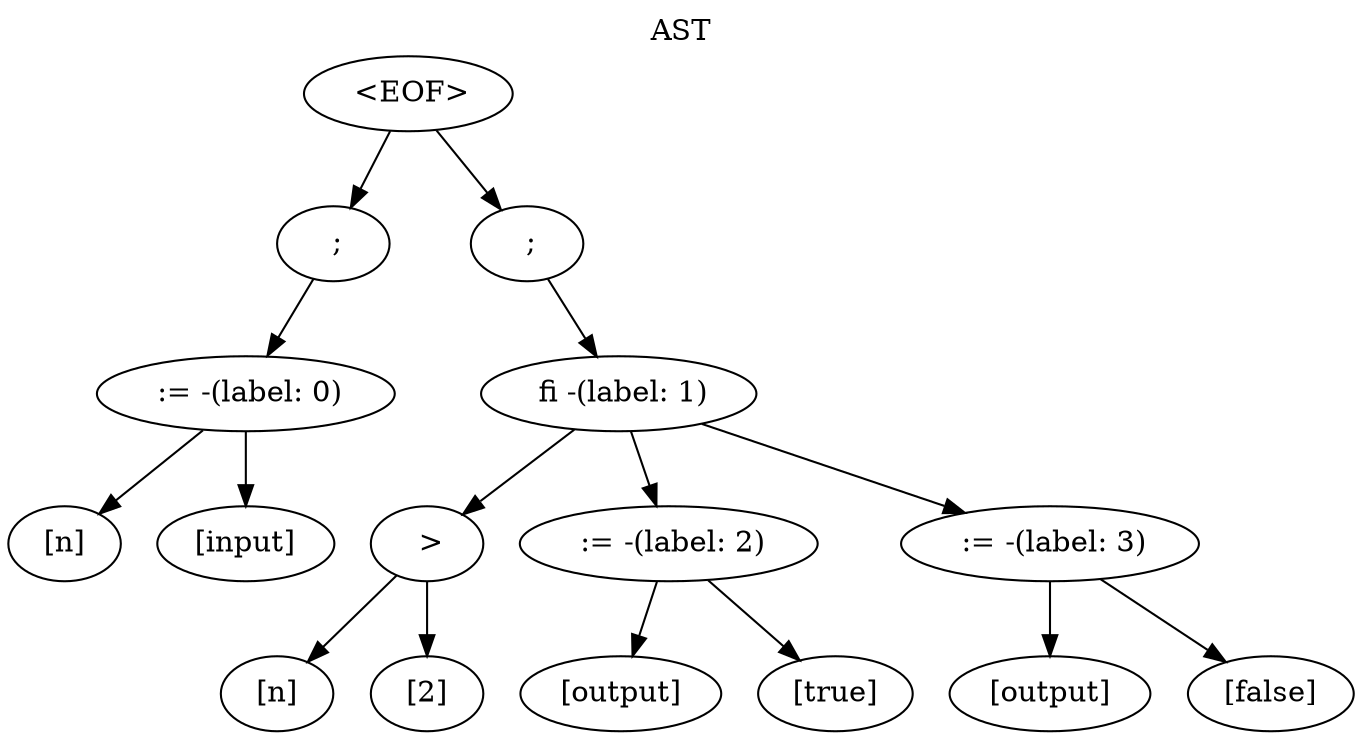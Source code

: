 digraph "DirectedGraph" {
graph [label = "AST", labelloc=t, concentrate = true];
"[]1" [ label=" <EOF>" ]
"[6]1" [ label=" ;" ]
"[14 6]1" [ label=" := -(label: 0)" ]
"[4 14 6]1" [ label="[n]" ]
"[101 14 6]1" [ label="[input]" ]
"[6]2" [ label=" ;" ]
"[14 6]2" [ label="if" ]
"[14 6]2" [ label=" then" ]
"[14 6]2" [ label=" else" ]
"[14 6]2" [ label=" fi -(label: 1)" ]
"[42 14 6]1" [ label=" >" ]
"[4 42 14 6]1" [ label="[n]" ]
"[95 42 14 6]1" [ label="[2]" ]
"[44 14 6]1" [ label=" := -(label: 2)" ]
"[4 44 14 6]1" [ label="[output]" ]
"[101 44 14 6]1" [ label="[true]" ]
"[52 14 6]1" [ label=" := -(label: 3)" ]
"[4 52 14 6]1" [ label="[output]" ]
"[101 52 14 6]1" [ label="[false]" ]
"[]1" -> "[6]1"
"[]1" -> "[6]2"
"[6]1" -> "[14 6]1"
"[14 6]1" -> "[4 14 6]1"
"[14 6]1" -> "[101 14 6]1"
"[6]2" -> "[14 6]2"
"[14 6]2" -> "[42 14 6]1"
"[14 6]2" -> "[44 14 6]1"
"[14 6]2" -> "[52 14 6]1"
"[42 14 6]1" -> "[4 42 14 6]1"
"[42 14 6]1" -> "[95 42 14 6]1"
"[44 14 6]1" -> "[4 44 14 6]1"
"[44 14 6]1" -> "[101 44 14 6]1"
"[52 14 6]1" -> "[4 52 14 6]1"
"[52 14 6]1" -> "[101 52 14 6]1"

}